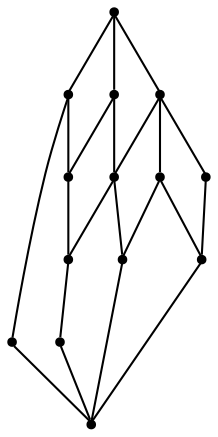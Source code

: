 graph {
  node [shape=point,comment="{\"directed\":false,\"doi\":\"10.1007/978-3-030-35802-0_30\",\"figure\":\"4\"}"]

  v0 [pos="1609.002150962446,1463.016230999937"]
  v1 [pos="1568.0164906889331,1012.1873464343155"]
  v2 [pos="1527.0329288332043,1258.094351803806"]
  v3 [pos="1486.0491762122224,1217.1091938366276"]
  v4 [pos="1445.0635159387098,1094.1535927598156"]
  v5 [pos="1404.079890494563,971.2063852512701"]
  v6 [pos="1363.092131803266,1340.0606299231254"]
  v7 [pos="1322.1085699475373,1176.1240358694492"]
  v8 [pos="1281.1229096740244,1053.1726315767705"]
  v9 [pos="1240.1413190592443,1422.030945857482"]
  v10 [pos="1199.1556587857312,1299.0795097709843"]
  v11 [pos="1158.1699985122186,1381.045787890304"]
  v12 [pos="1117.1842110618704,1135.1387507269942"]
  v13 [pos="1076.2027476239255,930.2211001088149"]

  v1 -- v0 [id="-3",pos="1568.0164906889331,1012.1873464343155 1609.002150962446,1463.016230999937 1609.002150962446,1463.016230999937 1609.002150962446,1463.016230999937"]
  v2 -- v0 [id="-5",pos="1527.0329288332043,1258.094351803806 1609.002150962446,1463.016230999937 1609.002150962446,1463.016230999937 1609.002150962446,1463.016230999937"]
  v3 -- v2 [id="-8",pos="1486.0491762122224,1217.1091938366276 1527.0329288332043,1258.094351803806 1527.0329288332043,1258.094351803806 1527.0329288332043,1258.094351803806"]
  v4 -- v3 [id="-18",pos="1445.0635159387098,1094.1535927598156 1486.0491762122224,1217.1091938366276 1486.0491762122224,1217.1091938366276 1486.0491762122224,1217.1091938366276"]
  v13 -- v8 [id="-20",pos="1076.2027476239255,930.2211001088149 1281.1229096740244,1053.1726315767705 1281.1229096740244,1053.1726315767705 1281.1229096740244,1053.1726315767705"]
  v13 -- v5 [id="-21",pos="1076.2027476239255,930.2211001088149 1404.079890494563,971.2063852512701 1404.079890494563,971.2063852512701 1404.079890494563,971.2063852512701"]
  v13 -- v12 [id="-22",pos="1076.2027476239255,930.2211001088149 1117.1842110618704,1135.1387507269942 1117.1842110618704,1135.1387507269942 1117.1842110618704,1135.1387507269942"]
  v12 -- v10 [id="-24",pos="1117.1842110618704,1135.1387507269942 1199.1556587857312,1299.0795097709843 1199.1556587857312,1299.0795097709843 1199.1556587857312,1299.0795097709843"]
  v12 -- v7 [id="-26",pos="1117.1842110618704,1135.1387507269942 1322.1085699475373,1176.1240358694492 1322.1085699475373,1176.1240358694492 1322.1085699475373,1176.1240358694492"]
  v12 -- v11 [id="-27",pos="1117.1842110618704,1135.1387507269942 1158.1699985122186,1381.045787890304 1158.1699985122186,1381.045787890304 1158.1699985122186,1381.045787890304"]
  v11 -- v9 [id="-29",pos="1158.1699985122186,1381.045787890304 1240.1413190592443,1422.030945857482 1240.1413190592443,1422.030945857482 1240.1413190592443,1422.030945857482"]
  v10 -- v9 [id="-32",pos="1199.1556587857312,1299.0795097709843 1240.1413190592443,1422.030945857482 1240.1413190592443,1422.030945857482 1240.1413190592443,1422.030945857482"]
  v10 -- v6 [id="-34",pos="1199.1556587857312,1299.0795097709843 1363.092131803266,1340.0606299231254 1363.092131803266,1340.0606299231254 1363.092131803266,1340.0606299231254"]
  v9 -- v0 [id="-37",pos="1240.1413190592443,1422.030945857482 1609.002150962446,1463.016230999937 1609.002150962446,1463.016230999937 1609.002150962446,1463.016230999937"]
  v8 -- v4 [id="-40",pos="1281.1229096740244,1053.1726315767705 1445.0635159387098,1094.1535927598156 1445.0635159387098,1094.1535927598156 1445.0635159387098,1094.1535927598156"]
  v8 -- v7 [id="-41",pos="1281.1229096740244,1053.1726315767705 1322.1085699475373,1176.1240358694492 1322.1085699475373,1176.1240358694492 1322.1085699475373,1176.1240358694492"]
  v7 -- v3 [id="-42",pos="1322.1085699475373,1176.1240358694492 1486.0491762122224,1217.1091938366276 1486.0491762122224,1217.1091938366276 1486.0491762122224,1217.1091938366276"]
  v7 -- v6 [id="-44",pos="1322.1085699475373,1176.1240358694492 1363.092131803266,1340.0606299231254 1363.092131803266,1340.0606299231254 1363.092131803266,1340.0606299231254"]
  v6 -- v0 [id="-46",pos="1363.092131803266,1340.0606299231254 1609.002150962446,1463.016230999937 1609.002150962446,1463.016230999937 1609.002150962446,1463.016230999937"]
  v5 -- v1 [id="-48",pos="1404.079890494563,971.2063852512701 1568.0164906889331,1012.1873464343155 1568.0164906889331,1012.1873464343155 1568.0164906889331,1012.1873464343155"]
  v5 -- v4 [id="-49",pos="1404.079890494563,971.2063852512701 1445.0635159387098,1094.1535927598156 1445.0635159387098,1094.1535927598156 1445.0635159387098,1094.1535927598156"]
}